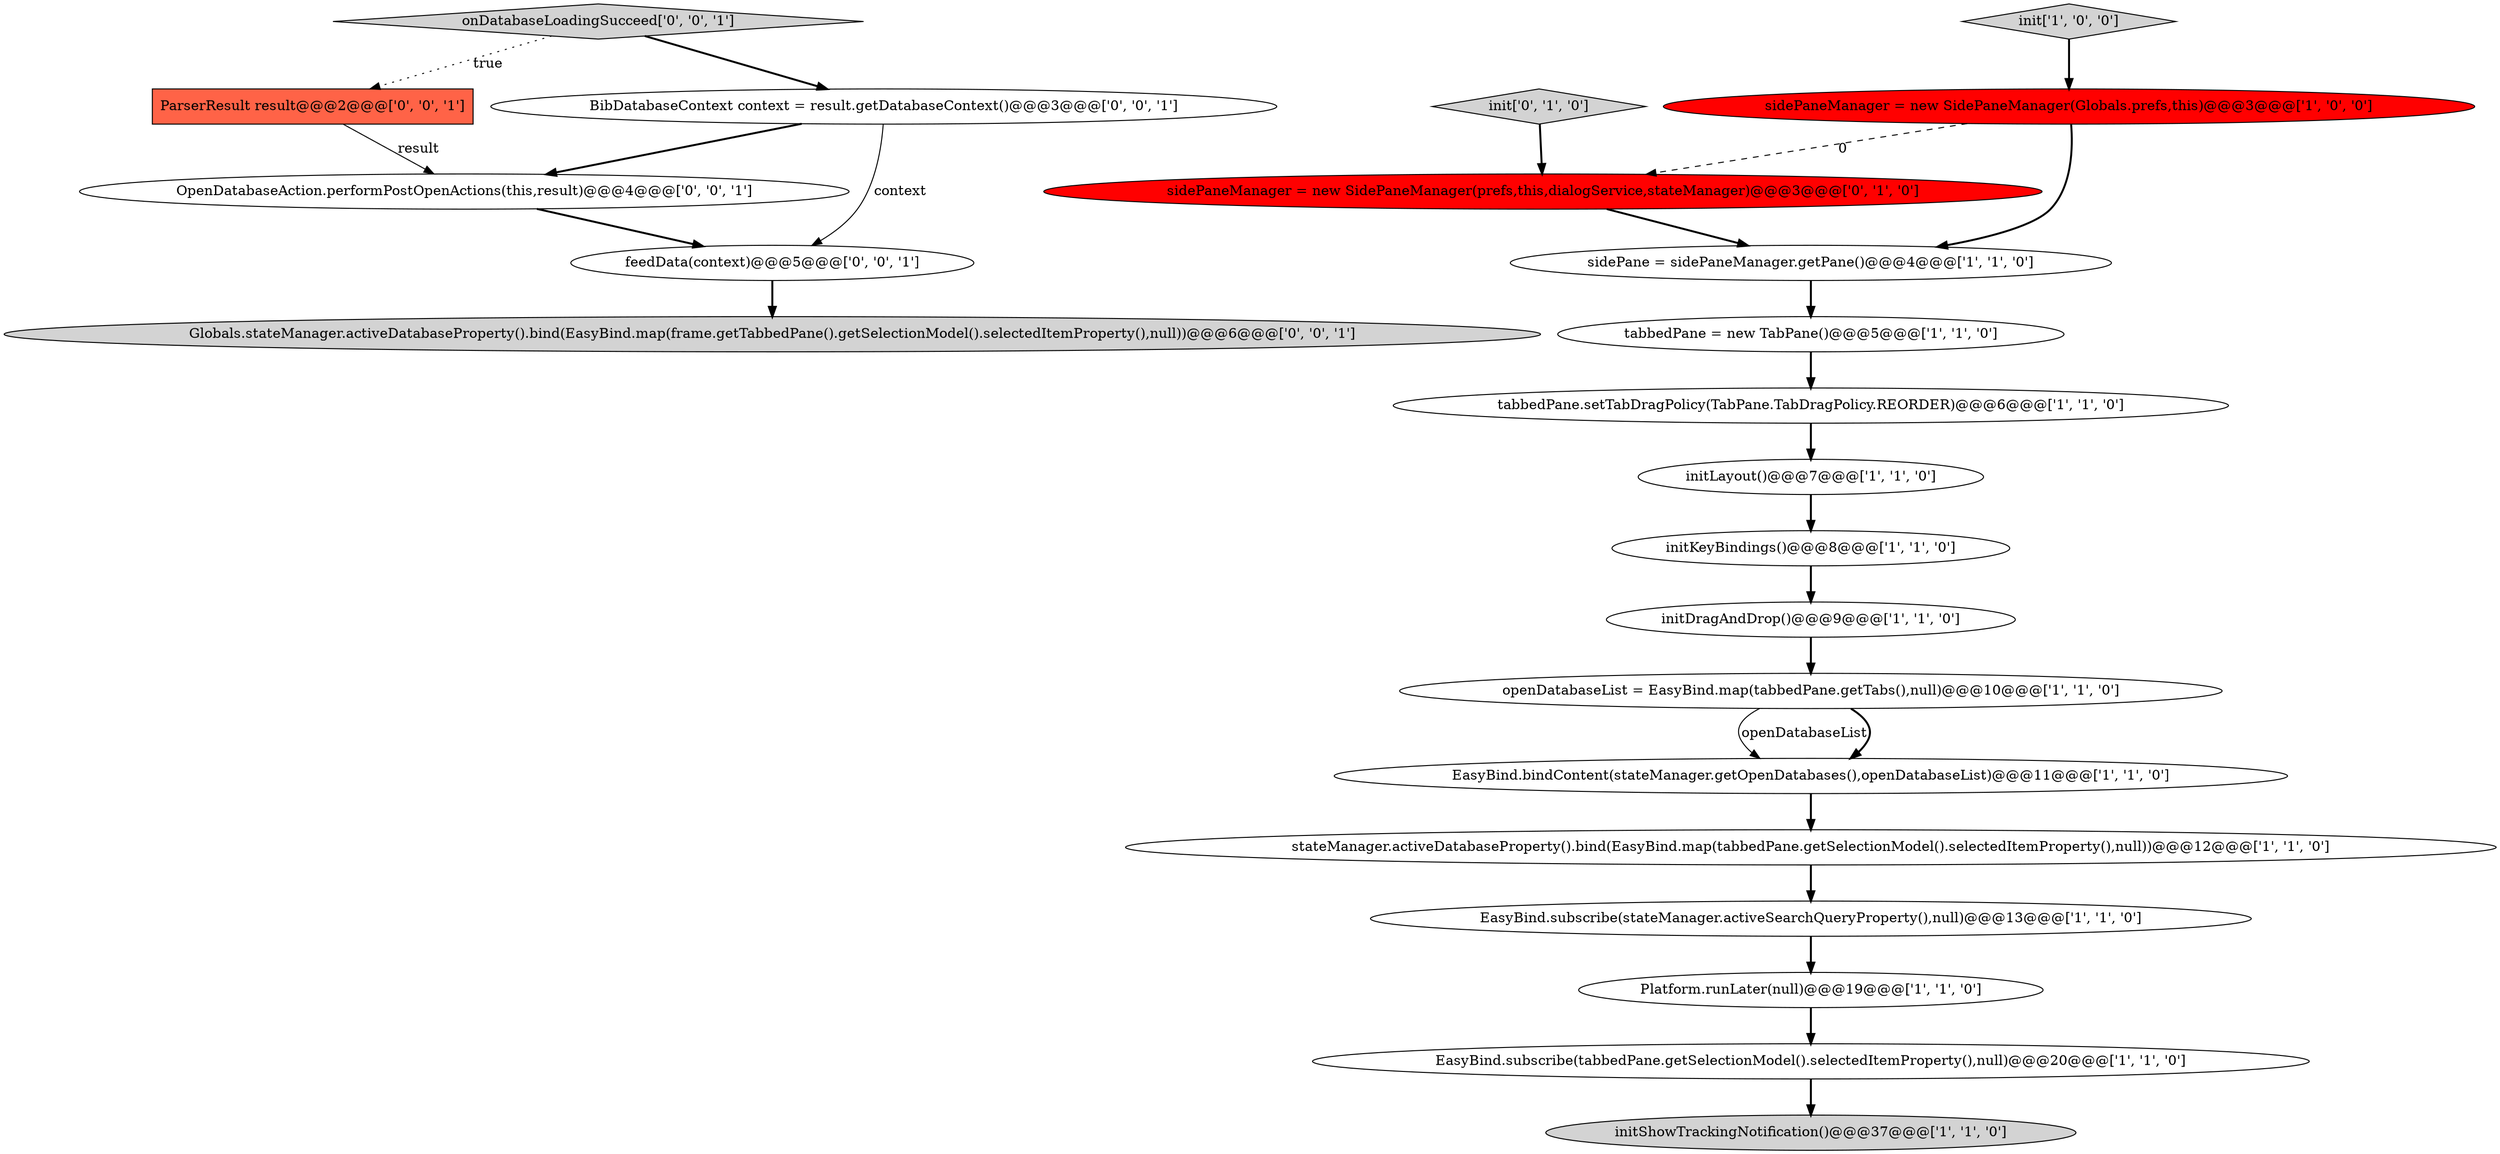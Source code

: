 digraph {
21 [style = filled, label = "ParserResult result@@@2@@@['0', '0', '1']", fillcolor = tomato, shape = box image = "AAA0AAABBB3BBB"];
5 [style = filled, label = "EasyBind.subscribe(tabbedPane.getSelectionModel().selectedItemProperty(),null)@@@20@@@['1', '1', '0']", fillcolor = white, shape = ellipse image = "AAA0AAABBB1BBB"];
7 [style = filled, label = "initDragAndDrop()@@@9@@@['1', '1', '0']", fillcolor = white, shape = ellipse image = "AAA0AAABBB1BBB"];
13 [style = filled, label = "Platform.runLater(null)@@@19@@@['1', '1', '0']", fillcolor = white, shape = ellipse image = "AAA0AAABBB1BBB"];
11 [style = filled, label = "initLayout()@@@7@@@['1', '1', '0']", fillcolor = white, shape = ellipse image = "AAA0AAABBB1BBB"];
0 [style = filled, label = "tabbedPane = new TabPane()@@@5@@@['1', '1', '0']", fillcolor = white, shape = ellipse image = "AAA0AAABBB1BBB"];
8 [style = filled, label = "initKeyBindings()@@@8@@@['1', '1', '0']", fillcolor = white, shape = ellipse image = "AAA0AAABBB1BBB"];
16 [style = filled, label = "init['0', '1', '0']", fillcolor = lightgray, shape = diamond image = "AAA0AAABBB2BBB"];
4 [style = filled, label = "sidePane = sidePaneManager.getPane()@@@4@@@['1', '1', '0']", fillcolor = white, shape = ellipse image = "AAA0AAABBB1BBB"];
18 [style = filled, label = "onDatabaseLoadingSucceed['0', '0', '1']", fillcolor = lightgray, shape = diamond image = "AAA0AAABBB3BBB"];
22 [style = filled, label = "BibDatabaseContext context = result.getDatabaseContext()@@@3@@@['0', '0', '1']", fillcolor = white, shape = ellipse image = "AAA0AAABBB3BBB"];
17 [style = filled, label = "feedData(context)@@@5@@@['0', '0', '1']", fillcolor = white, shape = ellipse image = "AAA0AAABBB3BBB"];
2 [style = filled, label = "EasyBind.subscribe(stateManager.activeSearchQueryProperty(),null)@@@13@@@['1', '1', '0']", fillcolor = white, shape = ellipse image = "AAA0AAABBB1BBB"];
15 [style = filled, label = "sidePaneManager = new SidePaneManager(prefs,this,dialogService,stateManager)@@@3@@@['0', '1', '0']", fillcolor = red, shape = ellipse image = "AAA1AAABBB2BBB"];
19 [style = filled, label = "OpenDatabaseAction.performPostOpenActions(this,result)@@@4@@@['0', '0', '1']", fillcolor = white, shape = ellipse image = "AAA0AAABBB3BBB"];
1 [style = filled, label = "initShowTrackingNotification()@@@37@@@['1', '1', '0']", fillcolor = lightgray, shape = ellipse image = "AAA0AAABBB1BBB"];
6 [style = filled, label = "init['1', '0', '0']", fillcolor = lightgray, shape = diamond image = "AAA0AAABBB1BBB"];
3 [style = filled, label = "stateManager.activeDatabaseProperty().bind(EasyBind.map(tabbedPane.getSelectionModel().selectedItemProperty(),null))@@@12@@@['1', '1', '0']", fillcolor = white, shape = ellipse image = "AAA0AAABBB1BBB"];
10 [style = filled, label = "openDatabaseList = EasyBind.map(tabbedPane.getTabs(),null)@@@10@@@['1', '1', '0']", fillcolor = white, shape = ellipse image = "AAA0AAABBB1BBB"];
20 [style = filled, label = "Globals.stateManager.activeDatabaseProperty().bind(EasyBind.map(frame.getTabbedPane().getSelectionModel().selectedItemProperty(),null))@@@6@@@['0', '0', '1']", fillcolor = lightgray, shape = ellipse image = "AAA0AAABBB3BBB"];
9 [style = filled, label = "sidePaneManager = new SidePaneManager(Globals.prefs,this)@@@3@@@['1', '0', '0']", fillcolor = red, shape = ellipse image = "AAA1AAABBB1BBB"];
14 [style = filled, label = "tabbedPane.setTabDragPolicy(TabPane.TabDragPolicy.REORDER)@@@6@@@['1', '1', '0']", fillcolor = white, shape = ellipse image = "AAA0AAABBB1BBB"];
12 [style = filled, label = "EasyBind.bindContent(stateManager.getOpenDatabases(),openDatabaseList)@@@11@@@['1', '1', '0']", fillcolor = white, shape = ellipse image = "AAA0AAABBB1BBB"];
22->17 [style = solid, label="context"];
16->15 [style = bold, label=""];
22->19 [style = bold, label=""];
7->10 [style = bold, label=""];
9->4 [style = bold, label=""];
18->21 [style = dotted, label="true"];
19->17 [style = bold, label=""];
8->7 [style = bold, label=""];
4->0 [style = bold, label=""];
2->13 [style = bold, label=""];
5->1 [style = bold, label=""];
0->14 [style = bold, label=""];
18->22 [style = bold, label=""];
10->12 [style = solid, label="openDatabaseList"];
3->2 [style = bold, label=""];
10->12 [style = bold, label=""];
21->19 [style = solid, label="result"];
15->4 [style = bold, label=""];
13->5 [style = bold, label=""];
11->8 [style = bold, label=""];
12->3 [style = bold, label=""];
6->9 [style = bold, label=""];
14->11 [style = bold, label=""];
9->15 [style = dashed, label="0"];
17->20 [style = bold, label=""];
}
